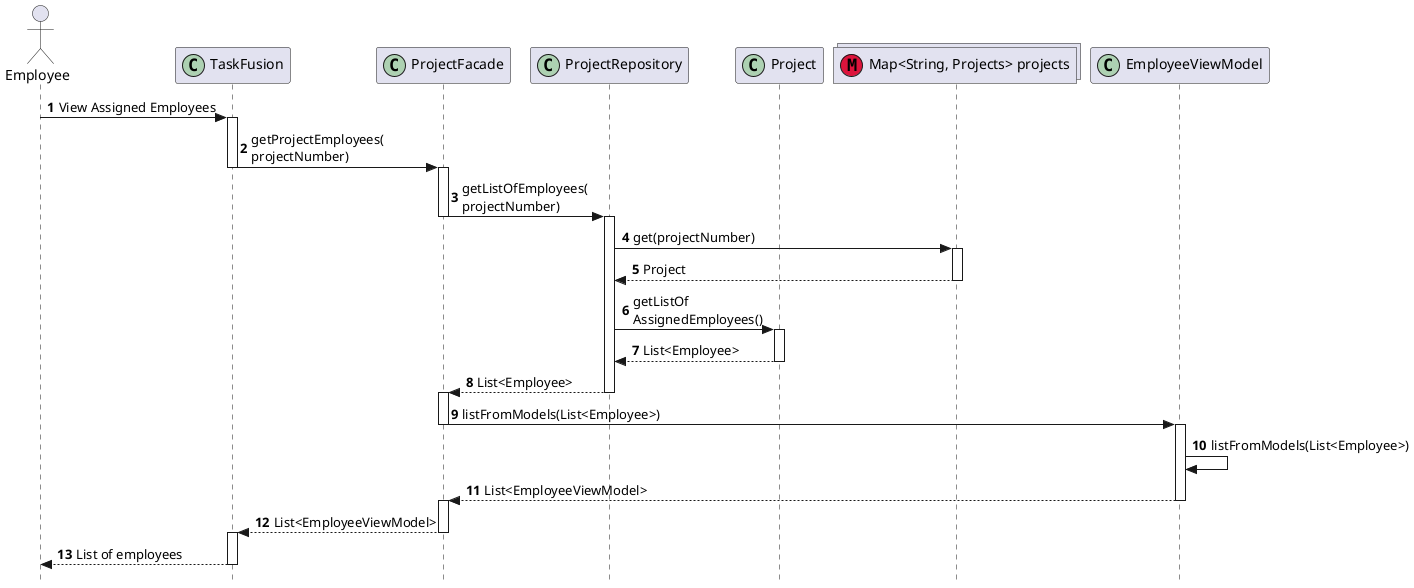 @startuml seqViewAssignedEmployees
autonumber
hide footbox
skinparam style strictuml
hide unlinked
actor "Employee" as employee
participant "TaskFusion" as app << (C,#ADD1B2) >>
participant "ProjectFacade" as projectfacade << (C,#ADD1B2) >>
participant "ProjectRepository" as projectrepo << (C,#ADD1B2) >>
participant "Project" as project << (C,#ADD1B2) >>
collections "Map<String, Projects> projects" as projects << (M, Crimson) >>
collections "Map<String, Employee> employees" as emps << (M,Crimson) >>
participant "EmployeeViewModel" as empvm << (C,#ADD1B2) >>

employee -> app++: View Assigned Employees
app -> projectfacade--++: getProjectEmployees(\nprojectNumber)
projectfacade -> projectrepo--++: getListOfEmployees(\nprojectNumber)
projectrepo -> projects++: get(projectNumber)
projects --> projectrepo--: Project
projectrepo -> project++: getListOf\nAssignedEmployees()
project --> projectrepo--: List<Employee>
projectrepo --> projectfacade--++: List<Employee>
projectfacade -> empvm--++: listFromModels(List<Employee>)
empvm -> empvm: listFromModels(List<Employee>)
empvm --> projectfacade--++: List<EmployeeViewModel>
projectfacade --> app--++: List<EmployeeViewModel>
app --> employee--: List of employees
@enduml